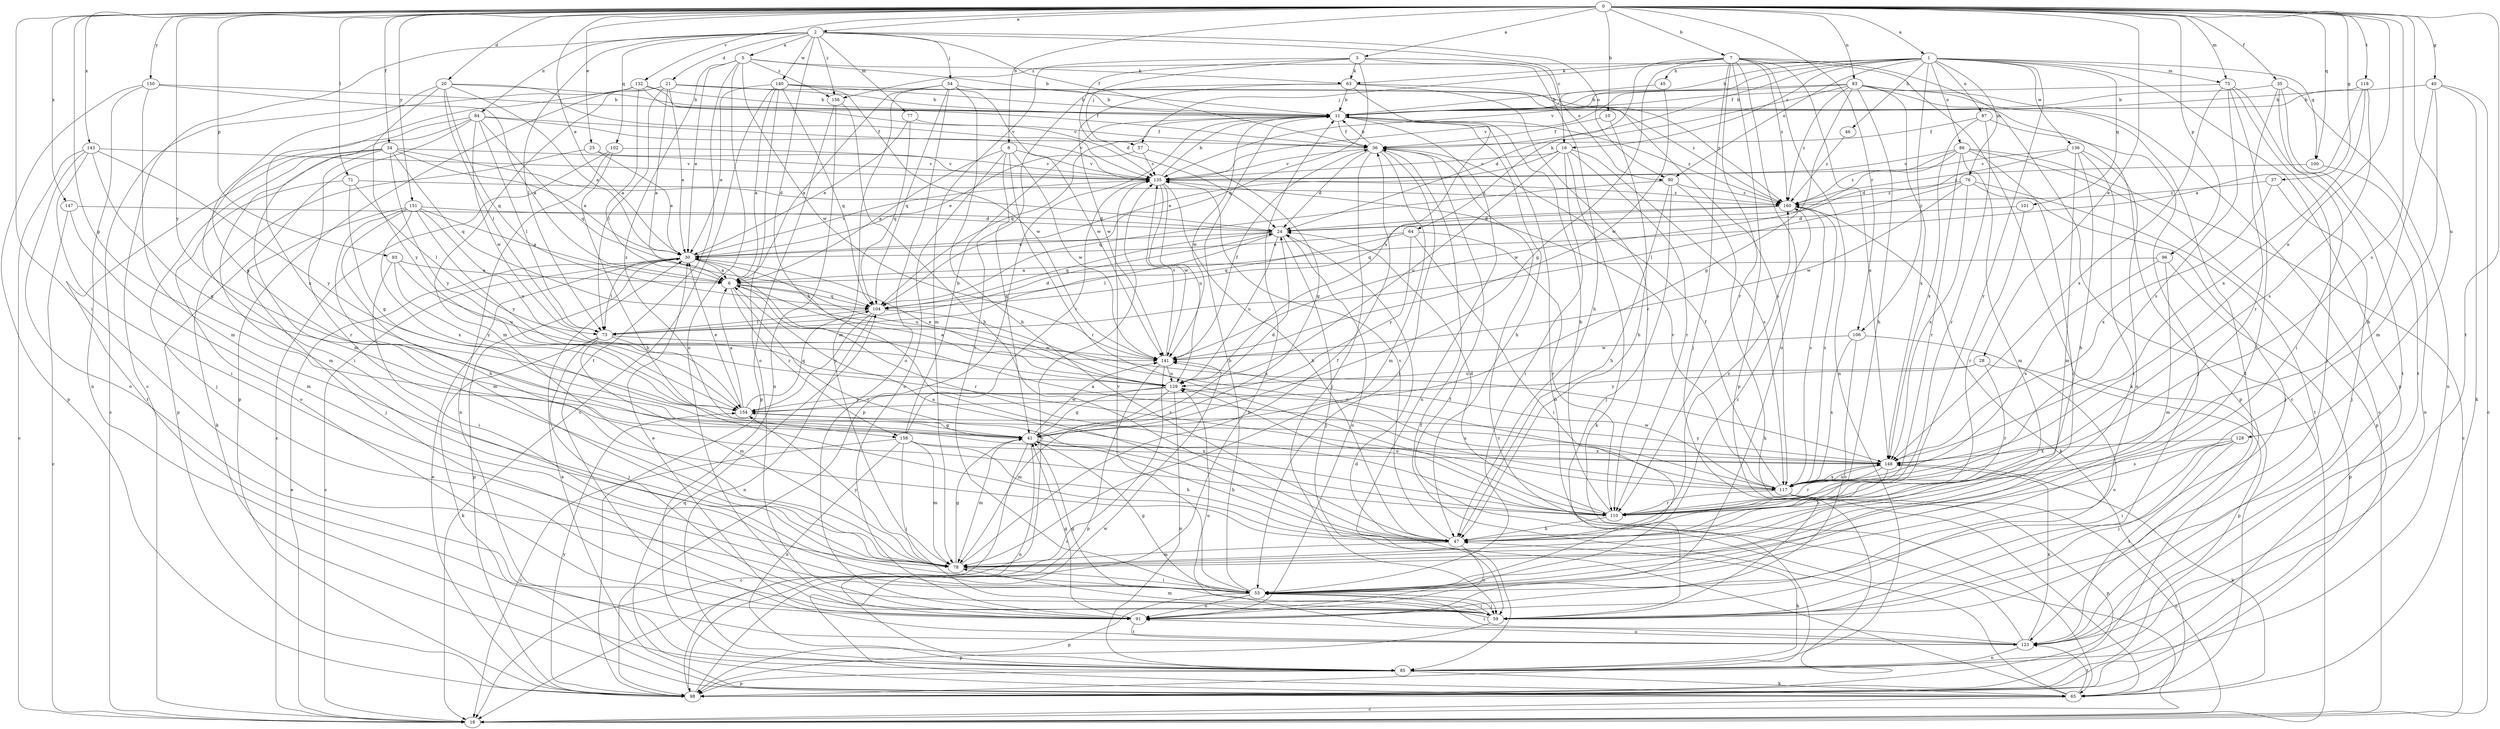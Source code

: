 strict digraph  {
0;
1;
2;
3;
5;
6;
7;
8;
10;
11;
16;
18;
20;
21;
24;
25;
28;
30;
34;
35;
36;
37;
40;
41;
45;
46;
47;
53;
54;
57;
59;
63;
64;
65;
71;
73;
75;
76;
77;
78;
83;
84;
85;
86;
87;
90;
91;
93;
96;
98;
100;
101;
102;
104;
106;
110;
117;
118;
123;
128;
129;
132;
135;
136;
140;
141;
143;
147;
148;
150;
151;
154;
156;
158;
160;
0 -> 1  [label=a];
0 -> 2  [label=a];
0 -> 3  [label=a];
0 -> 7  [label=b];
0 -> 8  [label=b];
0 -> 10  [label=b];
0 -> 20  [label=d];
0 -> 25  [label=e];
0 -> 28  [label=e];
0 -> 30  [label=e];
0 -> 34  [label=f];
0 -> 35  [label=f];
0 -> 37  [label=g];
0 -> 40  [label=g];
0 -> 41  [label=g];
0 -> 53  [label=i];
0 -> 71  [label=l];
0 -> 75  [label=m];
0 -> 83  [label=n];
0 -> 93  [label=p];
0 -> 96  [label=p];
0 -> 100  [label=q];
0 -> 106  [label=r];
0 -> 117  [label=s];
0 -> 118  [label=t];
0 -> 123  [label=t];
0 -> 128  [label=u];
0 -> 132  [label=v];
0 -> 143  [label=x];
0 -> 147  [label=x];
0 -> 148  [label=x];
0 -> 150  [label=y];
0 -> 151  [label=y];
0 -> 154  [label=y];
1 -> 11  [label=b];
1 -> 16  [label=c];
1 -> 36  [label=f];
1 -> 45  [label=h];
1 -> 46  [label=h];
1 -> 75  [label=m];
1 -> 76  [label=m];
1 -> 86  [label=o];
1 -> 87  [label=o];
1 -> 90  [label=o];
1 -> 98  [label=p];
1 -> 100  [label=q];
1 -> 101  [label=q];
1 -> 106  [label=r];
1 -> 110  [label=r];
1 -> 135  [label=v];
1 -> 136  [label=w];
1 -> 156  [label=z];
2 -> 5  [label=a];
2 -> 16  [label=c];
2 -> 18  [label=c];
2 -> 21  [label=d];
2 -> 36  [label=f];
2 -> 47  [label=h];
2 -> 54  [label=j];
2 -> 73  [label=l];
2 -> 77  [label=m];
2 -> 84  [label=n];
2 -> 90  [label=o];
2 -> 102  [label=q];
2 -> 140  [label=w];
2 -> 156  [label=z];
3 -> 24  [label=d];
3 -> 47  [label=h];
3 -> 57  [label=j];
3 -> 63  [label=k];
3 -> 78  [label=m];
3 -> 90  [label=o];
3 -> 104  [label=q];
5 -> 11  [label=b];
5 -> 30  [label=e];
5 -> 63  [label=k];
5 -> 91  [label=o];
5 -> 123  [label=t];
5 -> 141  [label=w];
5 -> 156  [label=z];
5 -> 158  [label=z];
6 -> 104  [label=q];
6 -> 110  [label=r];
6 -> 148  [label=x];
6 -> 158  [label=z];
7 -> 18  [label=c];
7 -> 41  [label=g];
7 -> 57  [label=j];
7 -> 59  [label=j];
7 -> 63  [label=k];
7 -> 64  [label=k];
7 -> 65  [label=k];
7 -> 85  [label=n];
7 -> 91  [label=o];
7 -> 98  [label=p];
7 -> 110  [label=r];
7 -> 148  [label=x];
7 -> 160  [label=z];
8 -> 6  [label=a];
8 -> 41  [label=g];
8 -> 91  [label=o];
8 -> 110  [label=r];
8 -> 135  [label=v];
8 -> 141  [label=w];
10 -> 36  [label=f];
10 -> 47  [label=h];
11 -> 36  [label=f];
11 -> 47  [label=h];
11 -> 85  [label=n];
11 -> 98  [label=p];
11 -> 104  [label=q];
11 -> 141  [label=w];
11 -> 160  [label=z];
16 -> 30  [label=e];
16 -> 53  [label=i];
16 -> 65  [label=k];
16 -> 110  [label=r];
16 -> 117  [label=s];
16 -> 129  [label=u];
16 -> 135  [label=v];
18 -> 30  [label=e];
20 -> 11  [label=b];
20 -> 30  [label=e];
20 -> 41  [label=g];
20 -> 73  [label=l];
20 -> 104  [label=q];
20 -> 135  [label=v];
20 -> 154  [label=y];
21 -> 6  [label=a];
21 -> 11  [label=b];
21 -> 30  [label=e];
21 -> 73  [label=l];
21 -> 78  [label=m];
21 -> 98  [label=p];
21 -> 160  [label=z];
24 -> 30  [label=e];
24 -> 59  [label=j];
24 -> 73  [label=l];
24 -> 91  [label=o];
24 -> 104  [label=q];
24 -> 129  [label=u];
25 -> 30  [label=e];
25 -> 65  [label=k];
25 -> 135  [label=v];
28 -> 91  [label=o];
28 -> 110  [label=r];
28 -> 129  [label=u];
28 -> 154  [label=y];
30 -> 6  [label=a];
30 -> 18  [label=c];
30 -> 73  [label=l];
30 -> 98  [label=p];
30 -> 110  [label=r];
30 -> 129  [label=u];
30 -> 135  [label=v];
34 -> 24  [label=d];
34 -> 30  [label=e];
34 -> 59  [label=j];
34 -> 78  [label=m];
34 -> 104  [label=q];
34 -> 110  [label=r];
34 -> 123  [label=t];
34 -> 135  [label=v];
34 -> 154  [label=y];
35 -> 11  [label=b];
35 -> 53  [label=i];
35 -> 85  [label=n];
35 -> 110  [label=r];
35 -> 123  [label=t];
36 -> 11  [label=b];
36 -> 18  [label=c];
36 -> 24  [label=d];
36 -> 53  [label=i];
36 -> 59  [label=j];
36 -> 78  [label=m];
36 -> 135  [label=v];
37 -> 59  [label=j];
37 -> 148  [label=x];
37 -> 160  [label=z];
40 -> 11  [label=b];
40 -> 18  [label=c];
40 -> 47  [label=h];
40 -> 65  [label=k];
40 -> 78  [label=m];
41 -> 18  [label=c];
41 -> 24  [label=d];
41 -> 47  [label=h];
41 -> 78  [label=m];
41 -> 85  [label=n];
41 -> 141  [label=w];
41 -> 148  [label=x];
45 -> 11  [label=b];
45 -> 141  [label=w];
46 -> 160  [label=z];
47 -> 78  [label=m];
47 -> 91  [label=o];
47 -> 135  [label=v];
47 -> 160  [label=z];
53 -> 11  [label=b];
53 -> 41  [label=g];
53 -> 59  [label=j];
53 -> 91  [label=o];
53 -> 98  [label=p];
53 -> 135  [label=v];
53 -> 160  [label=z];
54 -> 6  [label=a];
54 -> 11  [label=b];
54 -> 47  [label=h];
54 -> 78  [label=m];
54 -> 91  [label=o];
54 -> 104  [label=q];
54 -> 141  [label=w];
57 -> 30  [label=e];
57 -> 41  [label=g];
57 -> 135  [label=v];
59 -> 41  [label=g];
59 -> 53  [label=i];
59 -> 78  [label=m];
59 -> 98  [label=p];
63 -> 11  [label=b];
63 -> 53  [label=i];
63 -> 110  [label=r];
63 -> 117  [label=s];
63 -> 129  [label=u];
63 -> 141  [label=w];
64 -> 30  [label=e];
64 -> 53  [label=i];
64 -> 104  [label=q];
64 -> 110  [label=r];
64 -> 154  [label=y];
65 -> 18  [label=c];
65 -> 24  [label=d];
65 -> 30  [label=e];
65 -> 36  [label=f];
65 -> 104  [label=q];
65 -> 123  [label=t];
65 -> 141  [label=w];
71 -> 41  [label=g];
71 -> 73  [label=l];
71 -> 91  [label=o];
71 -> 160  [label=z];
73 -> 24  [label=d];
73 -> 59  [label=j];
73 -> 65  [label=k];
73 -> 78  [label=m];
73 -> 117  [label=s];
73 -> 141  [label=w];
75 -> 11  [label=b];
75 -> 53  [label=i];
75 -> 59  [label=j];
75 -> 117  [label=s];
75 -> 123  [label=t];
75 -> 148  [label=x];
76 -> 59  [label=j];
76 -> 73  [label=l];
76 -> 123  [label=t];
76 -> 141  [label=w];
76 -> 148  [label=x];
76 -> 160  [label=z];
77 -> 30  [label=e];
77 -> 36  [label=f];
77 -> 104  [label=q];
78 -> 36  [label=f];
78 -> 41  [label=g];
78 -> 53  [label=i];
78 -> 154  [label=y];
83 -> 11  [label=b];
83 -> 18  [label=c];
83 -> 24  [label=d];
83 -> 41  [label=g];
83 -> 47  [label=h];
83 -> 98  [label=p];
83 -> 123  [label=t];
83 -> 135  [label=v];
83 -> 148  [label=x];
83 -> 160  [label=z];
84 -> 36  [label=f];
84 -> 53  [label=i];
84 -> 73  [label=l];
84 -> 78  [label=m];
84 -> 98  [label=p];
84 -> 104  [label=q];
84 -> 135  [label=v];
84 -> 141  [label=w];
85 -> 11  [label=b];
85 -> 47  [label=h];
85 -> 65  [label=k];
85 -> 98  [label=p];
86 -> 18  [label=c];
86 -> 53  [label=i];
86 -> 78  [label=m];
86 -> 98  [label=p];
86 -> 110  [label=r];
86 -> 135  [label=v];
86 -> 141  [label=w];
86 -> 160  [label=z];
87 -> 36  [label=f];
87 -> 59  [label=j];
87 -> 110  [label=r];
87 -> 148  [label=x];
90 -> 47  [label=h];
90 -> 59  [label=j];
90 -> 65  [label=k];
90 -> 104  [label=q];
90 -> 160  [label=z];
91 -> 30  [label=e];
91 -> 41  [label=g];
91 -> 123  [label=t];
93 -> 6  [label=a];
93 -> 53  [label=i];
93 -> 129  [label=u];
93 -> 154  [label=y];
96 -> 6  [label=a];
96 -> 78  [label=m];
96 -> 98  [label=p];
96 -> 117  [label=s];
98 -> 11  [label=b];
98 -> 30  [label=e];
98 -> 135  [label=v];
98 -> 154  [label=y];
100 -> 85  [label=n];
100 -> 160  [label=z];
101 -> 24  [label=d];
101 -> 110  [label=r];
102 -> 18  [label=c];
102 -> 47  [label=h];
102 -> 85  [label=n];
102 -> 135  [label=v];
104 -> 73  [label=l];
104 -> 85  [label=n];
104 -> 117  [label=s];
104 -> 154  [label=y];
106 -> 91  [label=o];
106 -> 98  [label=p];
106 -> 117  [label=s];
106 -> 141  [label=w];
110 -> 6  [label=a];
110 -> 11  [label=b];
110 -> 24  [label=d];
110 -> 47  [label=h];
110 -> 129  [label=u];
117 -> 6  [label=a];
117 -> 18  [label=c];
117 -> 36  [label=f];
117 -> 98  [label=p];
117 -> 110  [label=r];
117 -> 135  [label=v];
117 -> 141  [label=w];
117 -> 148  [label=x];
117 -> 160  [label=z];
118 -> 6  [label=a];
118 -> 11  [label=b];
118 -> 117  [label=s];
118 -> 148  [label=x];
123 -> 36  [label=f];
123 -> 53  [label=i];
123 -> 85  [label=n];
123 -> 91  [label=o];
123 -> 129  [label=u];
123 -> 148  [label=x];
128 -> 53  [label=i];
128 -> 59  [label=j];
128 -> 117  [label=s];
128 -> 123  [label=t];
128 -> 148  [label=x];
129 -> 6  [label=a];
129 -> 30  [label=e];
129 -> 41  [label=g];
129 -> 78  [label=m];
129 -> 85  [label=n];
129 -> 117  [label=s];
129 -> 154  [label=y];
132 -> 6  [label=a];
132 -> 11  [label=b];
132 -> 18  [label=c];
132 -> 36  [label=f];
132 -> 135  [label=v];
132 -> 148  [label=x];
135 -> 11  [label=b];
135 -> 47  [label=h];
135 -> 129  [label=u];
135 -> 141  [label=w];
135 -> 160  [label=z];
136 -> 24  [label=d];
136 -> 47  [label=h];
136 -> 53  [label=i];
136 -> 78  [label=m];
136 -> 91  [label=o];
136 -> 135  [label=v];
140 -> 6  [label=a];
140 -> 11  [label=b];
140 -> 18  [label=c];
140 -> 30  [label=e];
140 -> 91  [label=o];
140 -> 104  [label=q];
140 -> 141  [label=w];
140 -> 160  [label=z];
141 -> 18  [label=c];
141 -> 36  [label=f];
141 -> 98  [label=p];
141 -> 129  [label=u];
141 -> 135  [label=v];
143 -> 18  [label=c];
143 -> 41  [label=g];
143 -> 53  [label=i];
143 -> 91  [label=o];
143 -> 135  [label=v];
143 -> 154  [label=y];
147 -> 18  [label=c];
147 -> 24  [label=d];
147 -> 78  [label=m];
148 -> 47  [label=h];
148 -> 65  [label=k];
148 -> 110  [label=r];
148 -> 117  [label=s];
148 -> 154  [label=y];
150 -> 6  [label=a];
150 -> 11  [label=b];
150 -> 78  [label=m];
150 -> 85  [label=n];
150 -> 98  [label=p];
151 -> 6  [label=a];
151 -> 24  [label=d];
151 -> 47  [label=h];
151 -> 59  [label=j];
151 -> 78  [label=m];
151 -> 129  [label=u];
151 -> 148  [label=x];
151 -> 154  [label=y];
154 -> 6  [label=a];
154 -> 30  [label=e];
154 -> 41  [label=g];
154 -> 104  [label=q];
156 -> 47  [label=h];
156 -> 85  [label=n];
156 -> 98  [label=p];
158 -> 11  [label=b];
158 -> 18  [label=c];
158 -> 47  [label=h];
158 -> 59  [label=j];
158 -> 78  [label=m];
158 -> 85  [label=n];
158 -> 135  [label=v];
158 -> 148  [label=x];
160 -> 24  [label=d];
160 -> 65  [label=k];
160 -> 104  [label=q];
160 -> 117  [label=s];
}
